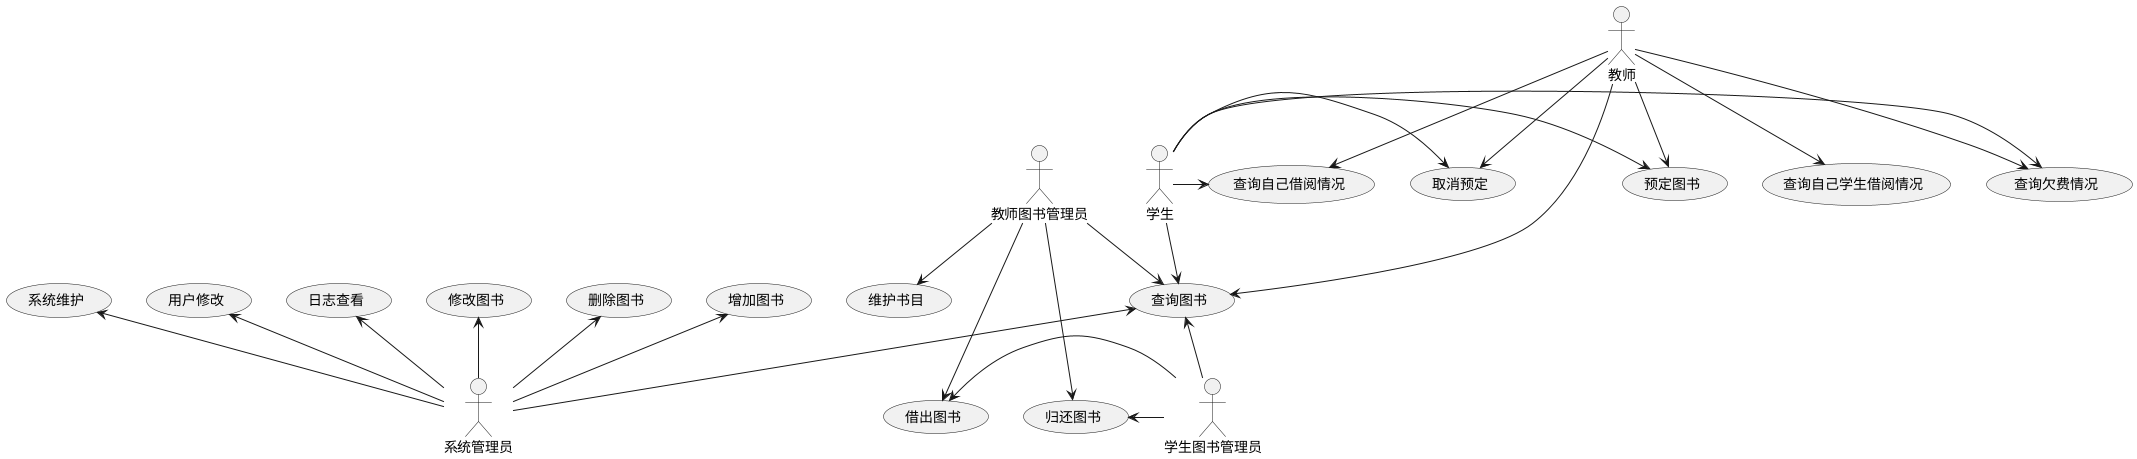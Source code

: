 @startuml
学生图书管理员 -left-> (借出图书)
学生图书管理员 -left-> (归还图书)
学生图书管理员 -left-> (查询图书)
教师图书管理员 -down-> (维护书目)
教师图书管理员 -down->(借出图书)
教师图书管理员 --down->(归还图书)
教师图书管理员 -down->(查询图书)
系统管理员 -up->(增加图书)
系统管理员 -up->(删除图书)
系统管理员 -up->(修改图书)
系统管理员 -up->(查询图书)
系统管理员 -up->(日志查看)
系统管理员 -up->(用户修改)
系统管理员 -up->(系统维护)
学生 -down->(查询图书)
学生 -right->(预定图书)
学生 -right->(取消预定)
学生 -right->(查询自己借阅情况)
学生 -right->(查询欠费情况)
教师 -down->(查询图书)
教师 -down->(预定图书)
教师 -down->(取消预定)
教师 -down->(查询自己借阅情况)
教师 -down->(查询欠费情况)
教师 -down->(查询自己学生借阅情况)
@enduml
